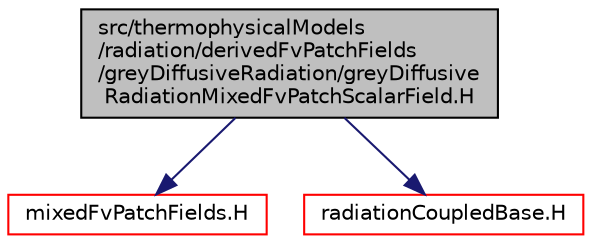 digraph "src/thermophysicalModels/radiation/derivedFvPatchFields/greyDiffusiveRadiation/greyDiffusiveRadiationMixedFvPatchScalarField.H"
{
  bgcolor="transparent";
  edge [fontname="Helvetica",fontsize="10",labelfontname="Helvetica",labelfontsize="10"];
  node [fontname="Helvetica",fontsize="10",shape=record];
  Node0 [label="src/thermophysicalModels\l/radiation/derivedFvPatchFields\l/greyDiffusiveRadiation/greyDiffusive\lRadiationMixedFvPatchScalarField.H",height=0.2,width=0.4,color="black", fillcolor="grey75", style="filled", fontcolor="black"];
  Node0 -> Node1 [color="midnightblue",fontsize="10",style="solid",fontname="Helvetica"];
  Node1 [label="mixedFvPatchFields.H",height=0.2,width=0.4,color="red",URL="$a01634.html"];
  Node0 -> Node206 [color="midnightblue",fontsize="10",style="solid",fontname="Helvetica"];
  Node206 [label="radiationCoupledBase.H",height=0.2,width=0.4,color="red",URL="$a16376.html"];
}
